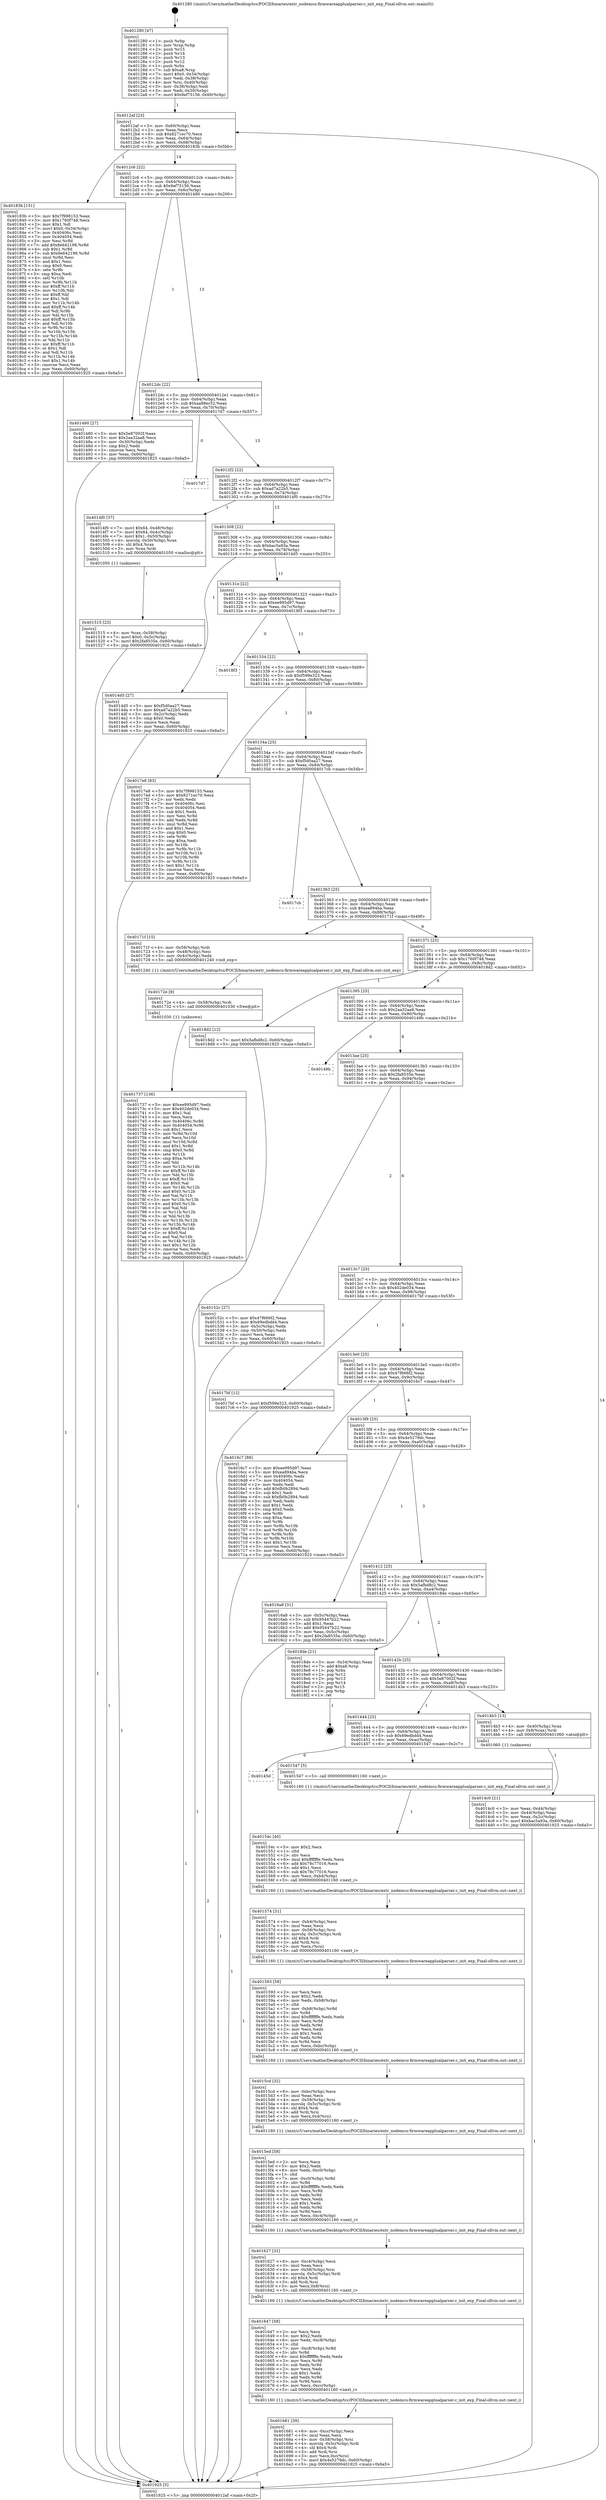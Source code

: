 digraph "0x401280" {
  label = "0x401280 (/mnt/c/Users/mathe/Desktop/tcc/POCII/binaries/extr_nodemcu-firmwareapplualparser.c_init_exp_Final-ollvm.out::main(0))"
  labelloc = "t"
  node[shape=record]

  Entry [label="",width=0.3,height=0.3,shape=circle,fillcolor=black,style=filled]
  "0x4012af" [label="{
     0x4012af [23]\l
     | [instrs]\l
     &nbsp;&nbsp;0x4012af \<+3\>: mov -0x60(%rbp),%eax\l
     &nbsp;&nbsp;0x4012b2 \<+2\>: mov %eax,%ecx\l
     &nbsp;&nbsp;0x4012b4 \<+6\>: sub $0x8271ec70,%ecx\l
     &nbsp;&nbsp;0x4012ba \<+3\>: mov %eax,-0x64(%rbp)\l
     &nbsp;&nbsp;0x4012bd \<+3\>: mov %ecx,-0x68(%rbp)\l
     &nbsp;&nbsp;0x4012c0 \<+6\>: je 000000000040183b \<main+0x5bb\>\l
  }"]
  "0x40183b" [label="{
     0x40183b [151]\l
     | [instrs]\l
     &nbsp;&nbsp;0x40183b \<+5\>: mov $0x7f998153,%eax\l
     &nbsp;&nbsp;0x401840 \<+5\>: mov $0x1760f748,%ecx\l
     &nbsp;&nbsp;0x401845 \<+2\>: mov $0x1,%dl\l
     &nbsp;&nbsp;0x401847 \<+7\>: movl $0x0,-0x34(%rbp)\l
     &nbsp;&nbsp;0x40184e \<+7\>: mov 0x40406c,%esi\l
     &nbsp;&nbsp;0x401855 \<+7\>: mov 0x404054,%edi\l
     &nbsp;&nbsp;0x40185c \<+3\>: mov %esi,%r8d\l
     &nbsp;&nbsp;0x40185f \<+7\>: add $0x8e642198,%r8d\l
     &nbsp;&nbsp;0x401866 \<+4\>: sub $0x1,%r8d\l
     &nbsp;&nbsp;0x40186a \<+7\>: sub $0x8e642198,%r8d\l
     &nbsp;&nbsp;0x401871 \<+4\>: imul %r8d,%esi\l
     &nbsp;&nbsp;0x401875 \<+3\>: and $0x1,%esi\l
     &nbsp;&nbsp;0x401878 \<+3\>: cmp $0x0,%esi\l
     &nbsp;&nbsp;0x40187b \<+4\>: sete %r9b\l
     &nbsp;&nbsp;0x40187f \<+3\>: cmp $0xa,%edi\l
     &nbsp;&nbsp;0x401882 \<+4\>: setl %r10b\l
     &nbsp;&nbsp;0x401886 \<+3\>: mov %r9b,%r11b\l
     &nbsp;&nbsp;0x401889 \<+4\>: xor $0xff,%r11b\l
     &nbsp;&nbsp;0x40188d \<+3\>: mov %r10b,%bl\l
     &nbsp;&nbsp;0x401890 \<+3\>: xor $0xff,%bl\l
     &nbsp;&nbsp;0x401893 \<+3\>: xor $0x1,%dl\l
     &nbsp;&nbsp;0x401896 \<+3\>: mov %r11b,%r14b\l
     &nbsp;&nbsp;0x401899 \<+4\>: and $0xff,%r14b\l
     &nbsp;&nbsp;0x40189d \<+3\>: and %dl,%r9b\l
     &nbsp;&nbsp;0x4018a0 \<+3\>: mov %bl,%r15b\l
     &nbsp;&nbsp;0x4018a3 \<+4\>: and $0xff,%r15b\l
     &nbsp;&nbsp;0x4018a7 \<+3\>: and %dl,%r10b\l
     &nbsp;&nbsp;0x4018aa \<+3\>: or %r9b,%r14b\l
     &nbsp;&nbsp;0x4018ad \<+3\>: or %r10b,%r15b\l
     &nbsp;&nbsp;0x4018b0 \<+3\>: xor %r15b,%r14b\l
     &nbsp;&nbsp;0x4018b3 \<+3\>: or %bl,%r11b\l
     &nbsp;&nbsp;0x4018b6 \<+4\>: xor $0xff,%r11b\l
     &nbsp;&nbsp;0x4018ba \<+3\>: or $0x1,%dl\l
     &nbsp;&nbsp;0x4018bd \<+3\>: and %dl,%r11b\l
     &nbsp;&nbsp;0x4018c0 \<+3\>: or %r11b,%r14b\l
     &nbsp;&nbsp;0x4018c3 \<+4\>: test $0x1,%r14b\l
     &nbsp;&nbsp;0x4018c7 \<+3\>: cmovne %ecx,%eax\l
     &nbsp;&nbsp;0x4018ca \<+3\>: mov %eax,-0x60(%rbp)\l
     &nbsp;&nbsp;0x4018cd \<+5\>: jmp 0000000000401925 \<main+0x6a5\>\l
  }"]
  "0x4012c6" [label="{
     0x4012c6 [22]\l
     | [instrs]\l
     &nbsp;&nbsp;0x4012c6 \<+5\>: jmp 00000000004012cb \<main+0x4b\>\l
     &nbsp;&nbsp;0x4012cb \<+3\>: mov -0x64(%rbp),%eax\l
     &nbsp;&nbsp;0x4012ce \<+5\>: sub $0x9ef75156,%eax\l
     &nbsp;&nbsp;0x4012d3 \<+3\>: mov %eax,-0x6c(%rbp)\l
     &nbsp;&nbsp;0x4012d6 \<+6\>: je 0000000000401480 \<main+0x200\>\l
  }"]
  Exit [label="",width=0.3,height=0.3,shape=circle,fillcolor=black,style=filled,peripheries=2]
  "0x401480" [label="{
     0x401480 [27]\l
     | [instrs]\l
     &nbsp;&nbsp;0x401480 \<+5\>: mov $0x5e87002f,%eax\l
     &nbsp;&nbsp;0x401485 \<+5\>: mov $0x2aa32aa8,%ecx\l
     &nbsp;&nbsp;0x40148a \<+3\>: mov -0x30(%rbp),%edx\l
     &nbsp;&nbsp;0x40148d \<+3\>: cmp $0x2,%edx\l
     &nbsp;&nbsp;0x401490 \<+3\>: cmovne %ecx,%eax\l
     &nbsp;&nbsp;0x401493 \<+3\>: mov %eax,-0x60(%rbp)\l
     &nbsp;&nbsp;0x401496 \<+5\>: jmp 0000000000401925 \<main+0x6a5\>\l
  }"]
  "0x4012dc" [label="{
     0x4012dc [22]\l
     | [instrs]\l
     &nbsp;&nbsp;0x4012dc \<+5\>: jmp 00000000004012e1 \<main+0x61\>\l
     &nbsp;&nbsp;0x4012e1 \<+3\>: mov -0x64(%rbp),%eax\l
     &nbsp;&nbsp;0x4012e4 \<+5\>: sub $0xaa88ec52,%eax\l
     &nbsp;&nbsp;0x4012e9 \<+3\>: mov %eax,-0x70(%rbp)\l
     &nbsp;&nbsp;0x4012ec \<+6\>: je 00000000004017d7 \<main+0x557\>\l
  }"]
  "0x401925" [label="{
     0x401925 [5]\l
     | [instrs]\l
     &nbsp;&nbsp;0x401925 \<+5\>: jmp 00000000004012af \<main+0x2f\>\l
  }"]
  "0x401280" [label="{
     0x401280 [47]\l
     | [instrs]\l
     &nbsp;&nbsp;0x401280 \<+1\>: push %rbp\l
     &nbsp;&nbsp;0x401281 \<+3\>: mov %rsp,%rbp\l
     &nbsp;&nbsp;0x401284 \<+2\>: push %r15\l
     &nbsp;&nbsp;0x401286 \<+2\>: push %r14\l
     &nbsp;&nbsp;0x401288 \<+2\>: push %r13\l
     &nbsp;&nbsp;0x40128a \<+2\>: push %r12\l
     &nbsp;&nbsp;0x40128c \<+1\>: push %rbx\l
     &nbsp;&nbsp;0x40128d \<+7\>: sub $0xa8,%rsp\l
     &nbsp;&nbsp;0x401294 \<+7\>: movl $0x0,-0x34(%rbp)\l
     &nbsp;&nbsp;0x40129b \<+3\>: mov %edi,-0x38(%rbp)\l
     &nbsp;&nbsp;0x40129e \<+4\>: mov %rsi,-0x40(%rbp)\l
     &nbsp;&nbsp;0x4012a2 \<+3\>: mov -0x38(%rbp),%edi\l
     &nbsp;&nbsp;0x4012a5 \<+3\>: mov %edi,-0x30(%rbp)\l
     &nbsp;&nbsp;0x4012a8 \<+7\>: movl $0x9ef75156,-0x60(%rbp)\l
  }"]
  "0x401737" [label="{
     0x401737 [136]\l
     | [instrs]\l
     &nbsp;&nbsp;0x401737 \<+5\>: mov $0xee995d97,%edx\l
     &nbsp;&nbsp;0x40173c \<+5\>: mov $0x402de034,%esi\l
     &nbsp;&nbsp;0x401741 \<+2\>: mov $0x1,%al\l
     &nbsp;&nbsp;0x401743 \<+2\>: xor %ecx,%ecx\l
     &nbsp;&nbsp;0x401745 \<+8\>: mov 0x40406c,%r8d\l
     &nbsp;&nbsp;0x40174d \<+8\>: mov 0x404054,%r9d\l
     &nbsp;&nbsp;0x401755 \<+3\>: sub $0x1,%ecx\l
     &nbsp;&nbsp;0x401758 \<+3\>: mov %r8d,%r10d\l
     &nbsp;&nbsp;0x40175b \<+3\>: add %ecx,%r10d\l
     &nbsp;&nbsp;0x40175e \<+4\>: imul %r10d,%r8d\l
     &nbsp;&nbsp;0x401762 \<+4\>: and $0x1,%r8d\l
     &nbsp;&nbsp;0x401766 \<+4\>: cmp $0x0,%r8d\l
     &nbsp;&nbsp;0x40176a \<+4\>: sete %r11b\l
     &nbsp;&nbsp;0x40176e \<+4\>: cmp $0xa,%r9d\l
     &nbsp;&nbsp;0x401772 \<+3\>: setl %bl\l
     &nbsp;&nbsp;0x401775 \<+3\>: mov %r11b,%r14b\l
     &nbsp;&nbsp;0x401778 \<+4\>: xor $0xff,%r14b\l
     &nbsp;&nbsp;0x40177c \<+3\>: mov %bl,%r15b\l
     &nbsp;&nbsp;0x40177f \<+4\>: xor $0xff,%r15b\l
     &nbsp;&nbsp;0x401783 \<+2\>: xor $0x0,%al\l
     &nbsp;&nbsp;0x401785 \<+3\>: mov %r14b,%r12b\l
     &nbsp;&nbsp;0x401788 \<+4\>: and $0x0,%r12b\l
     &nbsp;&nbsp;0x40178c \<+3\>: and %al,%r11b\l
     &nbsp;&nbsp;0x40178f \<+3\>: mov %r15b,%r13b\l
     &nbsp;&nbsp;0x401792 \<+4\>: and $0x0,%r13b\l
     &nbsp;&nbsp;0x401796 \<+2\>: and %al,%bl\l
     &nbsp;&nbsp;0x401798 \<+3\>: or %r11b,%r12b\l
     &nbsp;&nbsp;0x40179b \<+3\>: or %bl,%r13b\l
     &nbsp;&nbsp;0x40179e \<+3\>: xor %r13b,%r12b\l
     &nbsp;&nbsp;0x4017a1 \<+3\>: or %r15b,%r14b\l
     &nbsp;&nbsp;0x4017a4 \<+4\>: xor $0xff,%r14b\l
     &nbsp;&nbsp;0x4017a8 \<+2\>: or $0x0,%al\l
     &nbsp;&nbsp;0x4017aa \<+3\>: and %al,%r14b\l
     &nbsp;&nbsp;0x4017ad \<+3\>: or %r14b,%r12b\l
     &nbsp;&nbsp;0x4017b0 \<+4\>: test $0x1,%r12b\l
     &nbsp;&nbsp;0x4017b4 \<+3\>: cmovne %esi,%edx\l
     &nbsp;&nbsp;0x4017b7 \<+3\>: mov %edx,-0x60(%rbp)\l
     &nbsp;&nbsp;0x4017ba \<+5\>: jmp 0000000000401925 \<main+0x6a5\>\l
  }"]
  "0x4017d7" [label="{
     0x4017d7\l
  }", style=dashed]
  "0x4012f2" [label="{
     0x4012f2 [22]\l
     | [instrs]\l
     &nbsp;&nbsp;0x4012f2 \<+5\>: jmp 00000000004012f7 \<main+0x77\>\l
     &nbsp;&nbsp;0x4012f7 \<+3\>: mov -0x64(%rbp),%eax\l
     &nbsp;&nbsp;0x4012fa \<+5\>: sub $0xad7a22b5,%eax\l
     &nbsp;&nbsp;0x4012ff \<+3\>: mov %eax,-0x74(%rbp)\l
     &nbsp;&nbsp;0x401302 \<+6\>: je 00000000004014f0 \<main+0x270\>\l
  }"]
  "0x40172e" [label="{
     0x40172e [9]\l
     | [instrs]\l
     &nbsp;&nbsp;0x40172e \<+4\>: mov -0x58(%rbp),%rdi\l
     &nbsp;&nbsp;0x401732 \<+5\>: call 0000000000401030 \<free@plt\>\l
     | [calls]\l
     &nbsp;&nbsp;0x401030 \{1\} (unknown)\l
  }"]
  "0x4014f0" [label="{
     0x4014f0 [37]\l
     | [instrs]\l
     &nbsp;&nbsp;0x4014f0 \<+7\>: movl $0x64,-0x48(%rbp)\l
     &nbsp;&nbsp;0x4014f7 \<+7\>: movl $0x64,-0x4c(%rbp)\l
     &nbsp;&nbsp;0x4014fe \<+7\>: movl $0x1,-0x50(%rbp)\l
     &nbsp;&nbsp;0x401505 \<+4\>: movslq -0x50(%rbp),%rax\l
     &nbsp;&nbsp;0x401509 \<+4\>: shl $0x4,%rax\l
     &nbsp;&nbsp;0x40150d \<+3\>: mov %rax,%rdi\l
     &nbsp;&nbsp;0x401510 \<+5\>: call 0000000000401050 \<malloc@plt\>\l
     | [calls]\l
     &nbsp;&nbsp;0x401050 \{1\} (unknown)\l
  }"]
  "0x401308" [label="{
     0x401308 [22]\l
     | [instrs]\l
     &nbsp;&nbsp;0x401308 \<+5\>: jmp 000000000040130d \<main+0x8d\>\l
     &nbsp;&nbsp;0x40130d \<+3\>: mov -0x64(%rbp),%eax\l
     &nbsp;&nbsp;0x401310 \<+5\>: sub $0xbac5a93a,%eax\l
     &nbsp;&nbsp;0x401315 \<+3\>: mov %eax,-0x78(%rbp)\l
     &nbsp;&nbsp;0x401318 \<+6\>: je 00000000004014d5 \<main+0x255\>\l
  }"]
  "0x401681" [label="{
     0x401681 [39]\l
     | [instrs]\l
     &nbsp;&nbsp;0x401681 \<+6\>: mov -0xcc(%rbp),%ecx\l
     &nbsp;&nbsp;0x401687 \<+3\>: imul %eax,%ecx\l
     &nbsp;&nbsp;0x40168a \<+4\>: mov -0x58(%rbp),%rsi\l
     &nbsp;&nbsp;0x40168e \<+4\>: movslq -0x5c(%rbp),%rdi\l
     &nbsp;&nbsp;0x401692 \<+4\>: shl $0x4,%rdi\l
     &nbsp;&nbsp;0x401696 \<+3\>: add %rdi,%rsi\l
     &nbsp;&nbsp;0x401699 \<+3\>: mov %ecx,0xc(%rsi)\l
     &nbsp;&nbsp;0x40169c \<+7\>: movl $0x4e5279dc,-0x60(%rbp)\l
     &nbsp;&nbsp;0x4016a3 \<+5\>: jmp 0000000000401925 \<main+0x6a5\>\l
  }"]
  "0x4014d5" [label="{
     0x4014d5 [27]\l
     | [instrs]\l
     &nbsp;&nbsp;0x4014d5 \<+5\>: mov $0xf5d0aa27,%eax\l
     &nbsp;&nbsp;0x4014da \<+5\>: mov $0xad7a22b5,%ecx\l
     &nbsp;&nbsp;0x4014df \<+3\>: mov -0x2c(%rbp),%edx\l
     &nbsp;&nbsp;0x4014e2 \<+3\>: cmp $0x0,%edx\l
     &nbsp;&nbsp;0x4014e5 \<+3\>: cmove %ecx,%eax\l
     &nbsp;&nbsp;0x4014e8 \<+3\>: mov %eax,-0x60(%rbp)\l
     &nbsp;&nbsp;0x4014eb \<+5\>: jmp 0000000000401925 \<main+0x6a5\>\l
  }"]
  "0x40131e" [label="{
     0x40131e [22]\l
     | [instrs]\l
     &nbsp;&nbsp;0x40131e \<+5\>: jmp 0000000000401323 \<main+0xa3\>\l
     &nbsp;&nbsp;0x401323 \<+3\>: mov -0x64(%rbp),%eax\l
     &nbsp;&nbsp;0x401326 \<+5\>: sub $0xee995d97,%eax\l
     &nbsp;&nbsp;0x40132b \<+3\>: mov %eax,-0x7c(%rbp)\l
     &nbsp;&nbsp;0x40132e \<+6\>: je 00000000004018f3 \<main+0x673\>\l
  }"]
  "0x401647" [label="{
     0x401647 [58]\l
     | [instrs]\l
     &nbsp;&nbsp;0x401647 \<+2\>: xor %ecx,%ecx\l
     &nbsp;&nbsp;0x401649 \<+5\>: mov $0x2,%edx\l
     &nbsp;&nbsp;0x40164e \<+6\>: mov %edx,-0xc8(%rbp)\l
     &nbsp;&nbsp;0x401654 \<+1\>: cltd\l
     &nbsp;&nbsp;0x401655 \<+7\>: mov -0xc8(%rbp),%r8d\l
     &nbsp;&nbsp;0x40165c \<+3\>: idiv %r8d\l
     &nbsp;&nbsp;0x40165f \<+6\>: imul $0xfffffffe,%edx,%edx\l
     &nbsp;&nbsp;0x401665 \<+3\>: mov %ecx,%r9d\l
     &nbsp;&nbsp;0x401668 \<+3\>: sub %edx,%r9d\l
     &nbsp;&nbsp;0x40166b \<+2\>: mov %ecx,%edx\l
     &nbsp;&nbsp;0x40166d \<+3\>: sub $0x1,%edx\l
     &nbsp;&nbsp;0x401670 \<+3\>: add %edx,%r9d\l
     &nbsp;&nbsp;0x401673 \<+3\>: sub %r9d,%ecx\l
     &nbsp;&nbsp;0x401676 \<+6\>: mov %ecx,-0xcc(%rbp)\l
     &nbsp;&nbsp;0x40167c \<+5\>: call 0000000000401160 \<next_i\>\l
     | [calls]\l
     &nbsp;&nbsp;0x401160 \{1\} (/mnt/c/Users/mathe/Desktop/tcc/POCII/binaries/extr_nodemcu-firmwareapplualparser.c_init_exp_Final-ollvm.out::next_i)\l
  }"]
  "0x4018f3" [label="{
     0x4018f3\l
  }", style=dashed]
  "0x401334" [label="{
     0x401334 [22]\l
     | [instrs]\l
     &nbsp;&nbsp;0x401334 \<+5\>: jmp 0000000000401339 \<main+0xb9\>\l
     &nbsp;&nbsp;0x401339 \<+3\>: mov -0x64(%rbp),%eax\l
     &nbsp;&nbsp;0x40133c \<+5\>: sub $0xf599e323,%eax\l
     &nbsp;&nbsp;0x401341 \<+3\>: mov %eax,-0x80(%rbp)\l
     &nbsp;&nbsp;0x401344 \<+6\>: je 00000000004017e8 \<main+0x568\>\l
  }"]
  "0x401627" [label="{
     0x401627 [32]\l
     | [instrs]\l
     &nbsp;&nbsp;0x401627 \<+6\>: mov -0xc4(%rbp),%ecx\l
     &nbsp;&nbsp;0x40162d \<+3\>: imul %eax,%ecx\l
     &nbsp;&nbsp;0x401630 \<+4\>: mov -0x58(%rbp),%rsi\l
     &nbsp;&nbsp;0x401634 \<+4\>: movslq -0x5c(%rbp),%rdi\l
     &nbsp;&nbsp;0x401638 \<+4\>: shl $0x4,%rdi\l
     &nbsp;&nbsp;0x40163c \<+3\>: add %rdi,%rsi\l
     &nbsp;&nbsp;0x40163f \<+3\>: mov %ecx,0x8(%rsi)\l
     &nbsp;&nbsp;0x401642 \<+5\>: call 0000000000401160 \<next_i\>\l
     | [calls]\l
     &nbsp;&nbsp;0x401160 \{1\} (/mnt/c/Users/mathe/Desktop/tcc/POCII/binaries/extr_nodemcu-firmwareapplualparser.c_init_exp_Final-ollvm.out::next_i)\l
  }"]
  "0x4017e8" [label="{
     0x4017e8 [83]\l
     | [instrs]\l
     &nbsp;&nbsp;0x4017e8 \<+5\>: mov $0x7f998153,%eax\l
     &nbsp;&nbsp;0x4017ed \<+5\>: mov $0x8271ec70,%ecx\l
     &nbsp;&nbsp;0x4017f2 \<+2\>: xor %edx,%edx\l
     &nbsp;&nbsp;0x4017f4 \<+7\>: mov 0x40406c,%esi\l
     &nbsp;&nbsp;0x4017fb \<+7\>: mov 0x404054,%edi\l
     &nbsp;&nbsp;0x401802 \<+3\>: sub $0x1,%edx\l
     &nbsp;&nbsp;0x401805 \<+3\>: mov %esi,%r8d\l
     &nbsp;&nbsp;0x401808 \<+3\>: add %edx,%r8d\l
     &nbsp;&nbsp;0x40180b \<+4\>: imul %r8d,%esi\l
     &nbsp;&nbsp;0x40180f \<+3\>: and $0x1,%esi\l
     &nbsp;&nbsp;0x401812 \<+3\>: cmp $0x0,%esi\l
     &nbsp;&nbsp;0x401815 \<+4\>: sete %r9b\l
     &nbsp;&nbsp;0x401819 \<+3\>: cmp $0xa,%edi\l
     &nbsp;&nbsp;0x40181c \<+4\>: setl %r10b\l
     &nbsp;&nbsp;0x401820 \<+3\>: mov %r9b,%r11b\l
     &nbsp;&nbsp;0x401823 \<+3\>: and %r10b,%r11b\l
     &nbsp;&nbsp;0x401826 \<+3\>: xor %r10b,%r9b\l
     &nbsp;&nbsp;0x401829 \<+3\>: or %r9b,%r11b\l
     &nbsp;&nbsp;0x40182c \<+4\>: test $0x1,%r11b\l
     &nbsp;&nbsp;0x401830 \<+3\>: cmovne %ecx,%eax\l
     &nbsp;&nbsp;0x401833 \<+3\>: mov %eax,-0x60(%rbp)\l
     &nbsp;&nbsp;0x401836 \<+5\>: jmp 0000000000401925 \<main+0x6a5\>\l
  }"]
  "0x40134a" [label="{
     0x40134a [25]\l
     | [instrs]\l
     &nbsp;&nbsp;0x40134a \<+5\>: jmp 000000000040134f \<main+0xcf\>\l
     &nbsp;&nbsp;0x40134f \<+3\>: mov -0x64(%rbp),%eax\l
     &nbsp;&nbsp;0x401352 \<+5\>: sub $0xf5d0aa27,%eax\l
     &nbsp;&nbsp;0x401357 \<+6\>: mov %eax,-0x84(%rbp)\l
     &nbsp;&nbsp;0x40135d \<+6\>: je 00000000004017cb \<main+0x54b\>\l
  }"]
  "0x4015ed" [label="{
     0x4015ed [58]\l
     | [instrs]\l
     &nbsp;&nbsp;0x4015ed \<+2\>: xor %ecx,%ecx\l
     &nbsp;&nbsp;0x4015ef \<+5\>: mov $0x2,%edx\l
     &nbsp;&nbsp;0x4015f4 \<+6\>: mov %edx,-0xc0(%rbp)\l
     &nbsp;&nbsp;0x4015fa \<+1\>: cltd\l
     &nbsp;&nbsp;0x4015fb \<+7\>: mov -0xc0(%rbp),%r8d\l
     &nbsp;&nbsp;0x401602 \<+3\>: idiv %r8d\l
     &nbsp;&nbsp;0x401605 \<+6\>: imul $0xfffffffe,%edx,%edx\l
     &nbsp;&nbsp;0x40160b \<+3\>: mov %ecx,%r9d\l
     &nbsp;&nbsp;0x40160e \<+3\>: sub %edx,%r9d\l
     &nbsp;&nbsp;0x401611 \<+2\>: mov %ecx,%edx\l
     &nbsp;&nbsp;0x401613 \<+3\>: sub $0x1,%edx\l
     &nbsp;&nbsp;0x401616 \<+3\>: add %edx,%r9d\l
     &nbsp;&nbsp;0x401619 \<+3\>: sub %r9d,%ecx\l
     &nbsp;&nbsp;0x40161c \<+6\>: mov %ecx,-0xc4(%rbp)\l
     &nbsp;&nbsp;0x401622 \<+5\>: call 0000000000401160 \<next_i\>\l
     | [calls]\l
     &nbsp;&nbsp;0x401160 \{1\} (/mnt/c/Users/mathe/Desktop/tcc/POCII/binaries/extr_nodemcu-firmwareapplualparser.c_init_exp_Final-ollvm.out::next_i)\l
  }"]
  "0x4017cb" [label="{
     0x4017cb\l
  }", style=dashed]
  "0x401363" [label="{
     0x401363 [25]\l
     | [instrs]\l
     &nbsp;&nbsp;0x401363 \<+5\>: jmp 0000000000401368 \<main+0xe8\>\l
     &nbsp;&nbsp;0x401368 \<+3\>: mov -0x64(%rbp),%eax\l
     &nbsp;&nbsp;0x40136b \<+5\>: sub $0xea894ba,%eax\l
     &nbsp;&nbsp;0x401370 \<+6\>: mov %eax,-0x88(%rbp)\l
     &nbsp;&nbsp;0x401376 \<+6\>: je 000000000040171f \<main+0x49f\>\l
  }"]
  "0x4015cd" [label="{
     0x4015cd [32]\l
     | [instrs]\l
     &nbsp;&nbsp;0x4015cd \<+6\>: mov -0xbc(%rbp),%ecx\l
     &nbsp;&nbsp;0x4015d3 \<+3\>: imul %eax,%ecx\l
     &nbsp;&nbsp;0x4015d6 \<+4\>: mov -0x58(%rbp),%rsi\l
     &nbsp;&nbsp;0x4015da \<+4\>: movslq -0x5c(%rbp),%rdi\l
     &nbsp;&nbsp;0x4015de \<+4\>: shl $0x4,%rdi\l
     &nbsp;&nbsp;0x4015e2 \<+3\>: add %rdi,%rsi\l
     &nbsp;&nbsp;0x4015e5 \<+3\>: mov %ecx,0x4(%rsi)\l
     &nbsp;&nbsp;0x4015e8 \<+5\>: call 0000000000401160 \<next_i\>\l
     | [calls]\l
     &nbsp;&nbsp;0x401160 \{1\} (/mnt/c/Users/mathe/Desktop/tcc/POCII/binaries/extr_nodemcu-firmwareapplualparser.c_init_exp_Final-ollvm.out::next_i)\l
  }"]
  "0x40171f" [label="{
     0x40171f [15]\l
     | [instrs]\l
     &nbsp;&nbsp;0x40171f \<+4\>: mov -0x58(%rbp),%rdi\l
     &nbsp;&nbsp;0x401723 \<+3\>: mov -0x48(%rbp),%esi\l
     &nbsp;&nbsp;0x401726 \<+3\>: mov -0x4c(%rbp),%edx\l
     &nbsp;&nbsp;0x401729 \<+5\>: call 0000000000401240 \<init_exp\>\l
     | [calls]\l
     &nbsp;&nbsp;0x401240 \{1\} (/mnt/c/Users/mathe/Desktop/tcc/POCII/binaries/extr_nodemcu-firmwareapplualparser.c_init_exp_Final-ollvm.out::init_exp)\l
  }"]
  "0x40137c" [label="{
     0x40137c [25]\l
     | [instrs]\l
     &nbsp;&nbsp;0x40137c \<+5\>: jmp 0000000000401381 \<main+0x101\>\l
     &nbsp;&nbsp;0x401381 \<+3\>: mov -0x64(%rbp),%eax\l
     &nbsp;&nbsp;0x401384 \<+5\>: sub $0x1760f748,%eax\l
     &nbsp;&nbsp;0x401389 \<+6\>: mov %eax,-0x8c(%rbp)\l
     &nbsp;&nbsp;0x40138f \<+6\>: je 00000000004018d2 \<main+0x652\>\l
  }"]
  "0x401593" [label="{
     0x401593 [58]\l
     | [instrs]\l
     &nbsp;&nbsp;0x401593 \<+2\>: xor %ecx,%ecx\l
     &nbsp;&nbsp;0x401595 \<+5\>: mov $0x2,%edx\l
     &nbsp;&nbsp;0x40159a \<+6\>: mov %edx,-0xb8(%rbp)\l
     &nbsp;&nbsp;0x4015a0 \<+1\>: cltd\l
     &nbsp;&nbsp;0x4015a1 \<+7\>: mov -0xb8(%rbp),%r8d\l
     &nbsp;&nbsp;0x4015a8 \<+3\>: idiv %r8d\l
     &nbsp;&nbsp;0x4015ab \<+6\>: imul $0xfffffffe,%edx,%edx\l
     &nbsp;&nbsp;0x4015b1 \<+3\>: mov %ecx,%r9d\l
     &nbsp;&nbsp;0x4015b4 \<+3\>: sub %edx,%r9d\l
     &nbsp;&nbsp;0x4015b7 \<+2\>: mov %ecx,%edx\l
     &nbsp;&nbsp;0x4015b9 \<+3\>: sub $0x1,%edx\l
     &nbsp;&nbsp;0x4015bc \<+3\>: add %edx,%r9d\l
     &nbsp;&nbsp;0x4015bf \<+3\>: sub %r9d,%ecx\l
     &nbsp;&nbsp;0x4015c2 \<+6\>: mov %ecx,-0xbc(%rbp)\l
     &nbsp;&nbsp;0x4015c8 \<+5\>: call 0000000000401160 \<next_i\>\l
     | [calls]\l
     &nbsp;&nbsp;0x401160 \{1\} (/mnt/c/Users/mathe/Desktop/tcc/POCII/binaries/extr_nodemcu-firmwareapplualparser.c_init_exp_Final-ollvm.out::next_i)\l
  }"]
  "0x4018d2" [label="{
     0x4018d2 [12]\l
     | [instrs]\l
     &nbsp;&nbsp;0x4018d2 \<+7\>: movl $0x5afbd8c2,-0x60(%rbp)\l
     &nbsp;&nbsp;0x4018d9 \<+5\>: jmp 0000000000401925 \<main+0x6a5\>\l
  }"]
  "0x401395" [label="{
     0x401395 [25]\l
     | [instrs]\l
     &nbsp;&nbsp;0x401395 \<+5\>: jmp 000000000040139a \<main+0x11a\>\l
     &nbsp;&nbsp;0x40139a \<+3\>: mov -0x64(%rbp),%eax\l
     &nbsp;&nbsp;0x40139d \<+5\>: sub $0x2aa32aa8,%eax\l
     &nbsp;&nbsp;0x4013a2 \<+6\>: mov %eax,-0x90(%rbp)\l
     &nbsp;&nbsp;0x4013a8 \<+6\>: je 000000000040149b \<main+0x21b\>\l
  }"]
  "0x401574" [label="{
     0x401574 [31]\l
     | [instrs]\l
     &nbsp;&nbsp;0x401574 \<+6\>: mov -0xb4(%rbp),%ecx\l
     &nbsp;&nbsp;0x40157a \<+3\>: imul %eax,%ecx\l
     &nbsp;&nbsp;0x40157d \<+4\>: mov -0x58(%rbp),%rsi\l
     &nbsp;&nbsp;0x401581 \<+4\>: movslq -0x5c(%rbp),%rdi\l
     &nbsp;&nbsp;0x401585 \<+4\>: shl $0x4,%rdi\l
     &nbsp;&nbsp;0x401589 \<+3\>: add %rdi,%rsi\l
     &nbsp;&nbsp;0x40158c \<+2\>: mov %ecx,(%rsi)\l
     &nbsp;&nbsp;0x40158e \<+5\>: call 0000000000401160 \<next_i\>\l
     | [calls]\l
     &nbsp;&nbsp;0x401160 \{1\} (/mnt/c/Users/mathe/Desktop/tcc/POCII/binaries/extr_nodemcu-firmwareapplualparser.c_init_exp_Final-ollvm.out::next_i)\l
  }"]
  "0x40149b" [label="{
     0x40149b\l
  }", style=dashed]
  "0x4013ae" [label="{
     0x4013ae [25]\l
     | [instrs]\l
     &nbsp;&nbsp;0x4013ae \<+5\>: jmp 00000000004013b3 \<main+0x133\>\l
     &nbsp;&nbsp;0x4013b3 \<+3\>: mov -0x64(%rbp),%eax\l
     &nbsp;&nbsp;0x4013b6 \<+5\>: sub $0x2fa8535e,%eax\l
     &nbsp;&nbsp;0x4013bb \<+6\>: mov %eax,-0x94(%rbp)\l
     &nbsp;&nbsp;0x4013c1 \<+6\>: je 000000000040152c \<main+0x2ac\>\l
  }"]
  "0x40154c" [label="{
     0x40154c [40]\l
     | [instrs]\l
     &nbsp;&nbsp;0x40154c \<+5\>: mov $0x2,%ecx\l
     &nbsp;&nbsp;0x401551 \<+1\>: cltd\l
     &nbsp;&nbsp;0x401552 \<+2\>: idiv %ecx\l
     &nbsp;&nbsp;0x401554 \<+6\>: imul $0xfffffffe,%edx,%ecx\l
     &nbsp;&nbsp;0x40155a \<+6\>: add $0x78c77016,%ecx\l
     &nbsp;&nbsp;0x401560 \<+3\>: add $0x1,%ecx\l
     &nbsp;&nbsp;0x401563 \<+6\>: sub $0x78c77016,%ecx\l
     &nbsp;&nbsp;0x401569 \<+6\>: mov %ecx,-0xb4(%rbp)\l
     &nbsp;&nbsp;0x40156f \<+5\>: call 0000000000401160 \<next_i\>\l
     | [calls]\l
     &nbsp;&nbsp;0x401160 \{1\} (/mnt/c/Users/mathe/Desktop/tcc/POCII/binaries/extr_nodemcu-firmwareapplualparser.c_init_exp_Final-ollvm.out::next_i)\l
  }"]
  "0x40152c" [label="{
     0x40152c [27]\l
     | [instrs]\l
     &nbsp;&nbsp;0x40152c \<+5\>: mov $0x47f666f2,%eax\l
     &nbsp;&nbsp;0x401531 \<+5\>: mov $0x69edbdd4,%ecx\l
     &nbsp;&nbsp;0x401536 \<+3\>: mov -0x5c(%rbp),%edx\l
     &nbsp;&nbsp;0x401539 \<+3\>: cmp -0x50(%rbp),%edx\l
     &nbsp;&nbsp;0x40153c \<+3\>: cmovl %ecx,%eax\l
     &nbsp;&nbsp;0x40153f \<+3\>: mov %eax,-0x60(%rbp)\l
     &nbsp;&nbsp;0x401542 \<+5\>: jmp 0000000000401925 \<main+0x6a5\>\l
  }"]
  "0x4013c7" [label="{
     0x4013c7 [25]\l
     | [instrs]\l
     &nbsp;&nbsp;0x4013c7 \<+5\>: jmp 00000000004013cc \<main+0x14c\>\l
     &nbsp;&nbsp;0x4013cc \<+3\>: mov -0x64(%rbp),%eax\l
     &nbsp;&nbsp;0x4013cf \<+5\>: sub $0x402de034,%eax\l
     &nbsp;&nbsp;0x4013d4 \<+6\>: mov %eax,-0x98(%rbp)\l
     &nbsp;&nbsp;0x4013da \<+6\>: je 00000000004017bf \<main+0x53f\>\l
  }"]
  "0x40145d" [label="{
     0x40145d\l
  }", style=dashed]
  "0x4017bf" [label="{
     0x4017bf [12]\l
     | [instrs]\l
     &nbsp;&nbsp;0x4017bf \<+7\>: movl $0xf599e323,-0x60(%rbp)\l
     &nbsp;&nbsp;0x4017c6 \<+5\>: jmp 0000000000401925 \<main+0x6a5\>\l
  }"]
  "0x4013e0" [label="{
     0x4013e0 [25]\l
     | [instrs]\l
     &nbsp;&nbsp;0x4013e0 \<+5\>: jmp 00000000004013e5 \<main+0x165\>\l
     &nbsp;&nbsp;0x4013e5 \<+3\>: mov -0x64(%rbp),%eax\l
     &nbsp;&nbsp;0x4013e8 \<+5\>: sub $0x47f666f2,%eax\l
     &nbsp;&nbsp;0x4013ed \<+6\>: mov %eax,-0x9c(%rbp)\l
     &nbsp;&nbsp;0x4013f3 \<+6\>: je 00000000004016c7 \<main+0x447\>\l
  }"]
  "0x401547" [label="{
     0x401547 [5]\l
     | [instrs]\l
     &nbsp;&nbsp;0x401547 \<+5\>: call 0000000000401160 \<next_i\>\l
     | [calls]\l
     &nbsp;&nbsp;0x401160 \{1\} (/mnt/c/Users/mathe/Desktop/tcc/POCII/binaries/extr_nodemcu-firmwareapplualparser.c_init_exp_Final-ollvm.out::next_i)\l
  }"]
  "0x4016c7" [label="{
     0x4016c7 [88]\l
     | [instrs]\l
     &nbsp;&nbsp;0x4016c7 \<+5\>: mov $0xee995d97,%eax\l
     &nbsp;&nbsp;0x4016cc \<+5\>: mov $0xea894ba,%ecx\l
     &nbsp;&nbsp;0x4016d1 \<+7\>: mov 0x40406c,%edx\l
     &nbsp;&nbsp;0x4016d8 \<+7\>: mov 0x404054,%esi\l
     &nbsp;&nbsp;0x4016df \<+2\>: mov %edx,%edi\l
     &nbsp;&nbsp;0x4016e1 \<+6\>: add $0xfb0b2894,%edi\l
     &nbsp;&nbsp;0x4016e7 \<+3\>: sub $0x1,%edi\l
     &nbsp;&nbsp;0x4016ea \<+6\>: sub $0xfb0b2894,%edi\l
     &nbsp;&nbsp;0x4016f0 \<+3\>: imul %edi,%edx\l
     &nbsp;&nbsp;0x4016f3 \<+3\>: and $0x1,%edx\l
     &nbsp;&nbsp;0x4016f6 \<+3\>: cmp $0x0,%edx\l
     &nbsp;&nbsp;0x4016f9 \<+4\>: sete %r8b\l
     &nbsp;&nbsp;0x4016fd \<+3\>: cmp $0xa,%esi\l
     &nbsp;&nbsp;0x401700 \<+4\>: setl %r9b\l
     &nbsp;&nbsp;0x401704 \<+3\>: mov %r8b,%r10b\l
     &nbsp;&nbsp;0x401707 \<+3\>: and %r9b,%r10b\l
     &nbsp;&nbsp;0x40170a \<+3\>: xor %r9b,%r8b\l
     &nbsp;&nbsp;0x40170d \<+3\>: or %r8b,%r10b\l
     &nbsp;&nbsp;0x401710 \<+4\>: test $0x1,%r10b\l
     &nbsp;&nbsp;0x401714 \<+3\>: cmovne %ecx,%eax\l
     &nbsp;&nbsp;0x401717 \<+3\>: mov %eax,-0x60(%rbp)\l
     &nbsp;&nbsp;0x40171a \<+5\>: jmp 0000000000401925 \<main+0x6a5\>\l
  }"]
  "0x4013f9" [label="{
     0x4013f9 [25]\l
     | [instrs]\l
     &nbsp;&nbsp;0x4013f9 \<+5\>: jmp 00000000004013fe \<main+0x17e\>\l
     &nbsp;&nbsp;0x4013fe \<+3\>: mov -0x64(%rbp),%eax\l
     &nbsp;&nbsp;0x401401 \<+5\>: sub $0x4e5279dc,%eax\l
     &nbsp;&nbsp;0x401406 \<+6\>: mov %eax,-0xa0(%rbp)\l
     &nbsp;&nbsp;0x40140c \<+6\>: je 00000000004016a8 \<main+0x428\>\l
  }"]
  "0x401515" [label="{
     0x401515 [23]\l
     | [instrs]\l
     &nbsp;&nbsp;0x401515 \<+4\>: mov %rax,-0x58(%rbp)\l
     &nbsp;&nbsp;0x401519 \<+7\>: movl $0x0,-0x5c(%rbp)\l
     &nbsp;&nbsp;0x401520 \<+7\>: movl $0x2fa8535e,-0x60(%rbp)\l
     &nbsp;&nbsp;0x401527 \<+5\>: jmp 0000000000401925 \<main+0x6a5\>\l
  }"]
  "0x4016a8" [label="{
     0x4016a8 [31]\l
     | [instrs]\l
     &nbsp;&nbsp;0x4016a8 \<+3\>: mov -0x5c(%rbp),%eax\l
     &nbsp;&nbsp;0x4016ab \<+5\>: sub $0x95447b22,%eax\l
     &nbsp;&nbsp;0x4016b0 \<+3\>: add $0x1,%eax\l
     &nbsp;&nbsp;0x4016b3 \<+5\>: add $0x95447b22,%eax\l
     &nbsp;&nbsp;0x4016b8 \<+3\>: mov %eax,-0x5c(%rbp)\l
     &nbsp;&nbsp;0x4016bb \<+7\>: movl $0x2fa8535e,-0x60(%rbp)\l
     &nbsp;&nbsp;0x4016c2 \<+5\>: jmp 0000000000401925 \<main+0x6a5\>\l
  }"]
  "0x401412" [label="{
     0x401412 [25]\l
     | [instrs]\l
     &nbsp;&nbsp;0x401412 \<+5\>: jmp 0000000000401417 \<main+0x197\>\l
     &nbsp;&nbsp;0x401417 \<+3\>: mov -0x64(%rbp),%eax\l
     &nbsp;&nbsp;0x40141a \<+5\>: sub $0x5afbd8c2,%eax\l
     &nbsp;&nbsp;0x40141f \<+6\>: mov %eax,-0xa4(%rbp)\l
     &nbsp;&nbsp;0x401425 \<+6\>: je 00000000004018de \<main+0x65e\>\l
  }"]
  "0x4014c0" [label="{
     0x4014c0 [21]\l
     | [instrs]\l
     &nbsp;&nbsp;0x4014c0 \<+3\>: mov %eax,-0x44(%rbp)\l
     &nbsp;&nbsp;0x4014c3 \<+3\>: mov -0x44(%rbp),%eax\l
     &nbsp;&nbsp;0x4014c6 \<+3\>: mov %eax,-0x2c(%rbp)\l
     &nbsp;&nbsp;0x4014c9 \<+7\>: movl $0xbac5a93a,-0x60(%rbp)\l
     &nbsp;&nbsp;0x4014d0 \<+5\>: jmp 0000000000401925 \<main+0x6a5\>\l
  }"]
  "0x4018de" [label="{
     0x4018de [21]\l
     | [instrs]\l
     &nbsp;&nbsp;0x4018de \<+3\>: mov -0x34(%rbp),%eax\l
     &nbsp;&nbsp;0x4018e1 \<+7\>: add $0xa8,%rsp\l
     &nbsp;&nbsp;0x4018e8 \<+1\>: pop %rbx\l
     &nbsp;&nbsp;0x4018e9 \<+2\>: pop %r12\l
     &nbsp;&nbsp;0x4018eb \<+2\>: pop %r13\l
     &nbsp;&nbsp;0x4018ed \<+2\>: pop %r14\l
     &nbsp;&nbsp;0x4018ef \<+2\>: pop %r15\l
     &nbsp;&nbsp;0x4018f1 \<+1\>: pop %rbp\l
     &nbsp;&nbsp;0x4018f2 \<+1\>: ret\l
  }"]
  "0x40142b" [label="{
     0x40142b [25]\l
     | [instrs]\l
     &nbsp;&nbsp;0x40142b \<+5\>: jmp 0000000000401430 \<main+0x1b0\>\l
     &nbsp;&nbsp;0x401430 \<+3\>: mov -0x64(%rbp),%eax\l
     &nbsp;&nbsp;0x401433 \<+5\>: sub $0x5e87002f,%eax\l
     &nbsp;&nbsp;0x401438 \<+6\>: mov %eax,-0xa8(%rbp)\l
     &nbsp;&nbsp;0x40143e \<+6\>: je 00000000004014b3 \<main+0x233\>\l
  }"]
  "0x401444" [label="{
     0x401444 [25]\l
     | [instrs]\l
     &nbsp;&nbsp;0x401444 \<+5\>: jmp 0000000000401449 \<main+0x1c9\>\l
     &nbsp;&nbsp;0x401449 \<+3\>: mov -0x64(%rbp),%eax\l
     &nbsp;&nbsp;0x40144c \<+5\>: sub $0x69edbdd4,%eax\l
     &nbsp;&nbsp;0x401451 \<+6\>: mov %eax,-0xac(%rbp)\l
     &nbsp;&nbsp;0x401457 \<+6\>: je 0000000000401547 \<main+0x2c7\>\l
  }"]
  "0x4014b3" [label="{
     0x4014b3 [13]\l
     | [instrs]\l
     &nbsp;&nbsp;0x4014b3 \<+4\>: mov -0x40(%rbp),%rax\l
     &nbsp;&nbsp;0x4014b7 \<+4\>: mov 0x8(%rax),%rdi\l
     &nbsp;&nbsp;0x4014bb \<+5\>: call 0000000000401060 \<atoi@plt\>\l
     | [calls]\l
     &nbsp;&nbsp;0x401060 \{1\} (unknown)\l
  }"]
  Entry -> "0x401280" [label=" 1"]
  "0x4012af" -> "0x40183b" [label=" 1"]
  "0x4012af" -> "0x4012c6" [label=" 14"]
  "0x4018de" -> Exit [label=" 1"]
  "0x4012c6" -> "0x401480" [label=" 1"]
  "0x4012c6" -> "0x4012dc" [label=" 13"]
  "0x401480" -> "0x401925" [label=" 1"]
  "0x401280" -> "0x4012af" [label=" 1"]
  "0x401925" -> "0x4012af" [label=" 14"]
  "0x4018d2" -> "0x401925" [label=" 1"]
  "0x4012dc" -> "0x4017d7" [label=" 0"]
  "0x4012dc" -> "0x4012f2" [label=" 13"]
  "0x40183b" -> "0x401925" [label=" 1"]
  "0x4012f2" -> "0x4014f0" [label=" 1"]
  "0x4012f2" -> "0x401308" [label=" 12"]
  "0x4017e8" -> "0x401925" [label=" 1"]
  "0x401308" -> "0x4014d5" [label=" 1"]
  "0x401308" -> "0x40131e" [label=" 11"]
  "0x4017bf" -> "0x401925" [label=" 1"]
  "0x40131e" -> "0x4018f3" [label=" 0"]
  "0x40131e" -> "0x401334" [label=" 11"]
  "0x401737" -> "0x401925" [label=" 1"]
  "0x401334" -> "0x4017e8" [label=" 1"]
  "0x401334" -> "0x40134a" [label=" 10"]
  "0x40172e" -> "0x401737" [label=" 1"]
  "0x40134a" -> "0x4017cb" [label=" 0"]
  "0x40134a" -> "0x401363" [label=" 10"]
  "0x40171f" -> "0x40172e" [label=" 1"]
  "0x401363" -> "0x40171f" [label=" 1"]
  "0x401363" -> "0x40137c" [label=" 9"]
  "0x4016c7" -> "0x401925" [label=" 1"]
  "0x40137c" -> "0x4018d2" [label=" 1"]
  "0x40137c" -> "0x401395" [label=" 8"]
  "0x4016a8" -> "0x401925" [label=" 1"]
  "0x401395" -> "0x40149b" [label=" 0"]
  "0x401395" -> "0x4013ae" [label=" 8"]
  "0x401681" -> "0x401925" [label=" 1"]
  "0x4013ae" -> "0x40152c" [label=" 2"]
  "0x4013ae" -> "0x4013c7" [label=" 6"]
  "0x401647" -> "0x401681" [label=" 1"]
  "0x4013c7" -> "0x4017bf" [label=" 1"]
  "0x4013c7" -> "0x4013e0" [label=" 5"]
  "0x401627" -> "0x401647" [label=" 1"]
  "0x4013e0" -> "0x4016c7" [label=" 1"]
  "0x4013e0" -> "0x4013f9" [label=" 4"]
  "0x4015ed" -> "0x401627" [label=" 1"]
  "0x4013f9" -> "0x4016a8" [label=" 1"]
  "0x4013f9" -> "0x401412" [label=" 3"]
  "0x401593" -> "0x4015cd" [label=" 1"]
  "0x401412" -> "0x4018de" [label=" 1"]
  "0x401412" -> "0x40142b" [label=" 2"]
  "0x401574" -> "0x401593" [label=" 1"]
  "0x40142b" -> "0x4014b3" [label=" 1"]
  "0x40142b" -> "0x401444" [label=" 1"]
  "0x4014b3" -> "0x4014c0" [label=" 1"]
  "0x4014c0" -> "0x401925" [label=" 1"]
  "0x4014d5" -> "0x401925" [label=" 1"]
  "0x4014f0" -> "0x401515" [label=" 1"]
  "0x401515" -> "0x401925" [label=" 1"]
  "0x40152c" -> "0x401925" [label=" 2"]
  "0x4015cd" -> "0x4015ed" [label=" 1"]
  "0x401444" -> "0x401547" [label=" 1"]
  "0x401444" -> "0x40145d" [label=" 0"]
  "0x401547" -> "0x40154c" [label=" 1"]
  "0x40154c" -> "0x401574" [label=" 1"]
}
